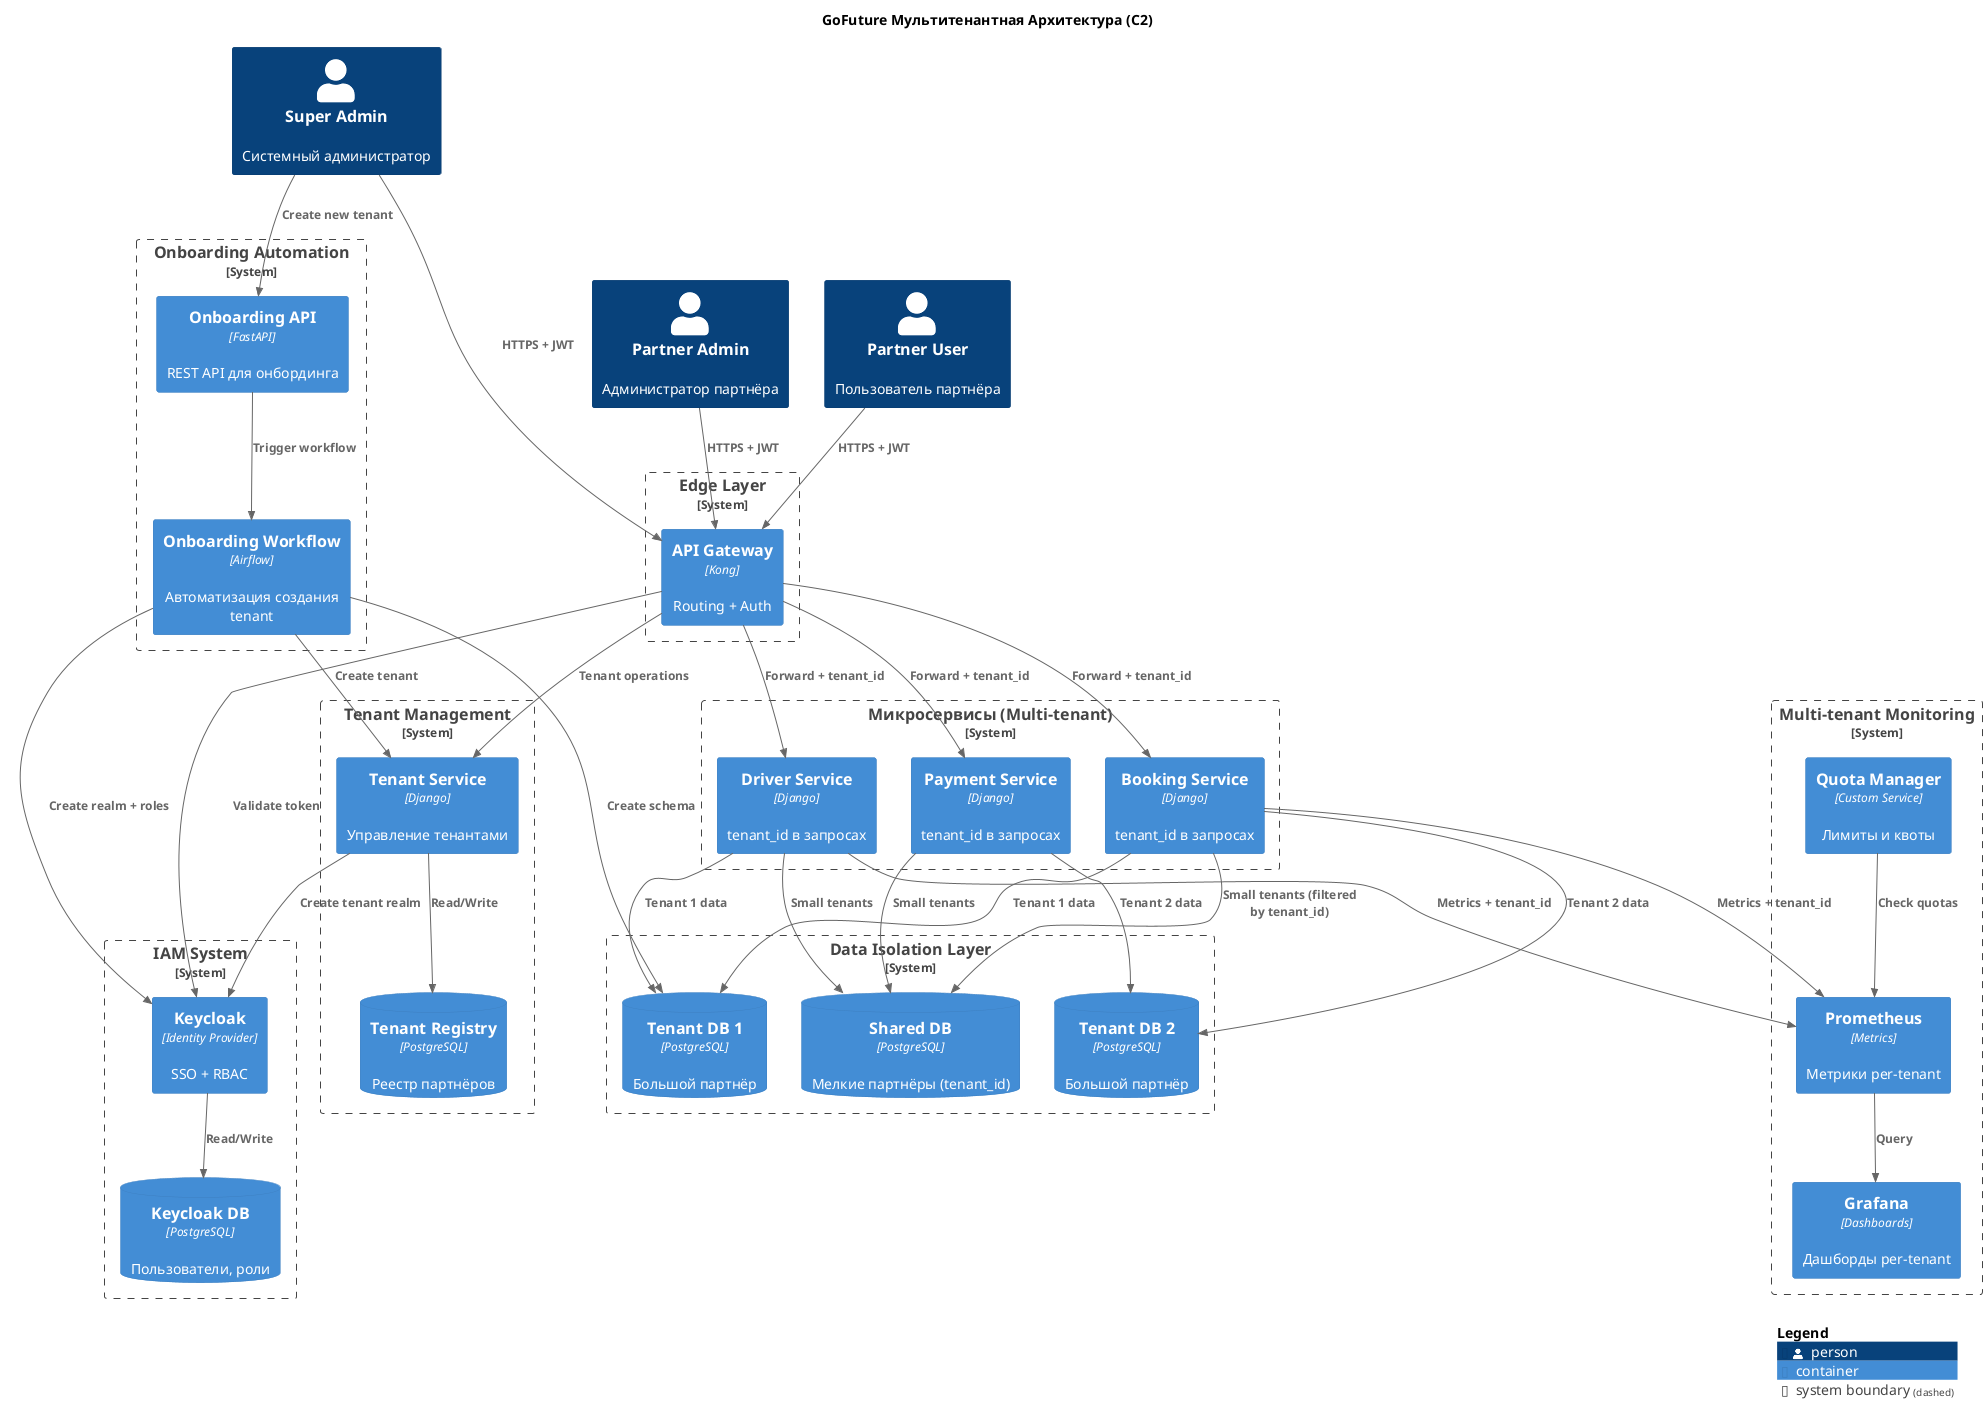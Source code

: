 @startuml GoFuture_Multitenant_Architecture_C2
!include <C4/C4_Container>

title GoFuture Мультитенантная Архитектура (C2)

Person(partner_admin, "Partner Admin", "Администратор партнёра")
Person(partner_user, "Partner User", "Пользователь партнёра")
Person(super_admin, "Super Admin", "Системный администратор")

System_Boundary(edge, "Edge Layer") {
    Container(api_gateway, "API Gateway", "Kong", "Routing + Auth")
}

System_Boundary(iam, "IAM System") {
    Container(keycloak, "Keycloak", "Identity Provider", "SSO + RBAC")
    ContainerDb(keycloak_db, "Keycloak DB", "PostgreSQL", "Пользователи, роли")
}

System_Boundary(tenant_management, "Tenant Management") {
    Container(tenant_service, "Tenant Service", "Django", "Управление тенантами")
    ContainerDb(tenant_registry, "Tenant Registry", "PostgreSQL", "Реестр партнёров")
}

System_Boundary(microservices, "Микросервисы (Multi-tenant)") {
    Container(booking_svc, "Booking Service", "Django", "tenant_id в запросах")
    Container(driver_svc, "Driver Service", "Django", "tenant_id в запросах")
    Container(payment_svc, "Payment Service", "Django", "tenant_id в запросах")
}

System_Boundary(data_isolation, "Data Isolation Layer") {
    ContainerDb(tenant_db_1, "Tenant DB 1", "PostgreSQL", "Большой партнёр")
    ContainerDb(tenant_db_2, "Tenant DB 2", "PostgreSQL", "Большой партнёр")
    ContainerDb(shared_db, "Shared DB", "PostgreSQL", "Мелкие партнёры (tenant_id)")
}

System_Boundary(onboarding, "Onboarding Automation") {
    Container(onboarding_api, "Onboarding API", "FastAPI", "REST API для онбординга")
    Container(onboarding_wf, "Onboarding Workflow", "Airflow", "Автоматизация создания tenant")
}

System_Boundary(monitoring, "Multi-tenant Monitoring") {
    Container(prometheus, "Prometheus", "Metrics", "Метрики per-tenant")
    Container(grafana, "Grafana", "Dashboards", "Дашборды per-tenant")
    Container(quota_mgr, "Quota Manager", "Custom Service", "Лимиты и квоты")
}

' Users -> API Gateway
Rel(partner_admin, api_gateway, "HTTPS + JWT")
Rel(partner_user, api_gateway, "HTTPS + JWT")
Rel(super_admin, api_gateway, "HTTPS + JWT")

' API Gateway -> IAM
Rel(api_gateway, keycloak, "Validate token")
Rel(keycloak, keycloak_db, "Read/Write")

' API Gateway -> Services
Rel(api_gateway, booking_svc, "Forward + tenant_id")
Rel(api_gateway, driver_svc, "Forward + tenant_id")
Rel(api_gateway, payment_svc, "Forward + tenant_id")
Rel(api_gateway, tenant_service, "Tenant operations")

' Tenant Service
Rel(tenant_service, tenant_registry, "Read/Write")
Rel(tenant_service, keycloak, "Create tenant realm")

' Services -> Databases
Rel(booking_svc, tenant_db_1, "Tenant 1 data")
Rel(booking_svc, tenant_db_2, "Tenant 2 data")
Rel(booking_svc, shared_db, "Small tenants (filtered by tenant_id)")

Rel(driver_svc, tenant_db_1, "Tenant 1 data")
Rel(driver_svc, shared_db, "Small tenants")

Rel(payment_svc, tenant_db_2, "Tenant 2 data")
Rel(payment_svc, shared_db, "Small tenants")

' Onboarding
Rel(super_admin, onboarding_api, "Create new tenant")
Rel(onboarding_api, onboarding_wf, "Trigger workflow")
Rel(onboarding_wf, tenant_service, "Create tenant")
Rel(onboarding_wf, keycloak, "Create realm + roles")
Rel(onboarding_wf, tenant_db_1, "Create schema")

' Monitoring
Rel(booking_svc, prometheus, "Metrics + tenant_id")
Rel(driver_svc, prometheus, "Metrics + tenant_id")
Rel(quota_mgr, prometheus, "Check quotas")
Rel(prometheus, grafana, "Query")

SHOW_LEGEND()

@enduml


